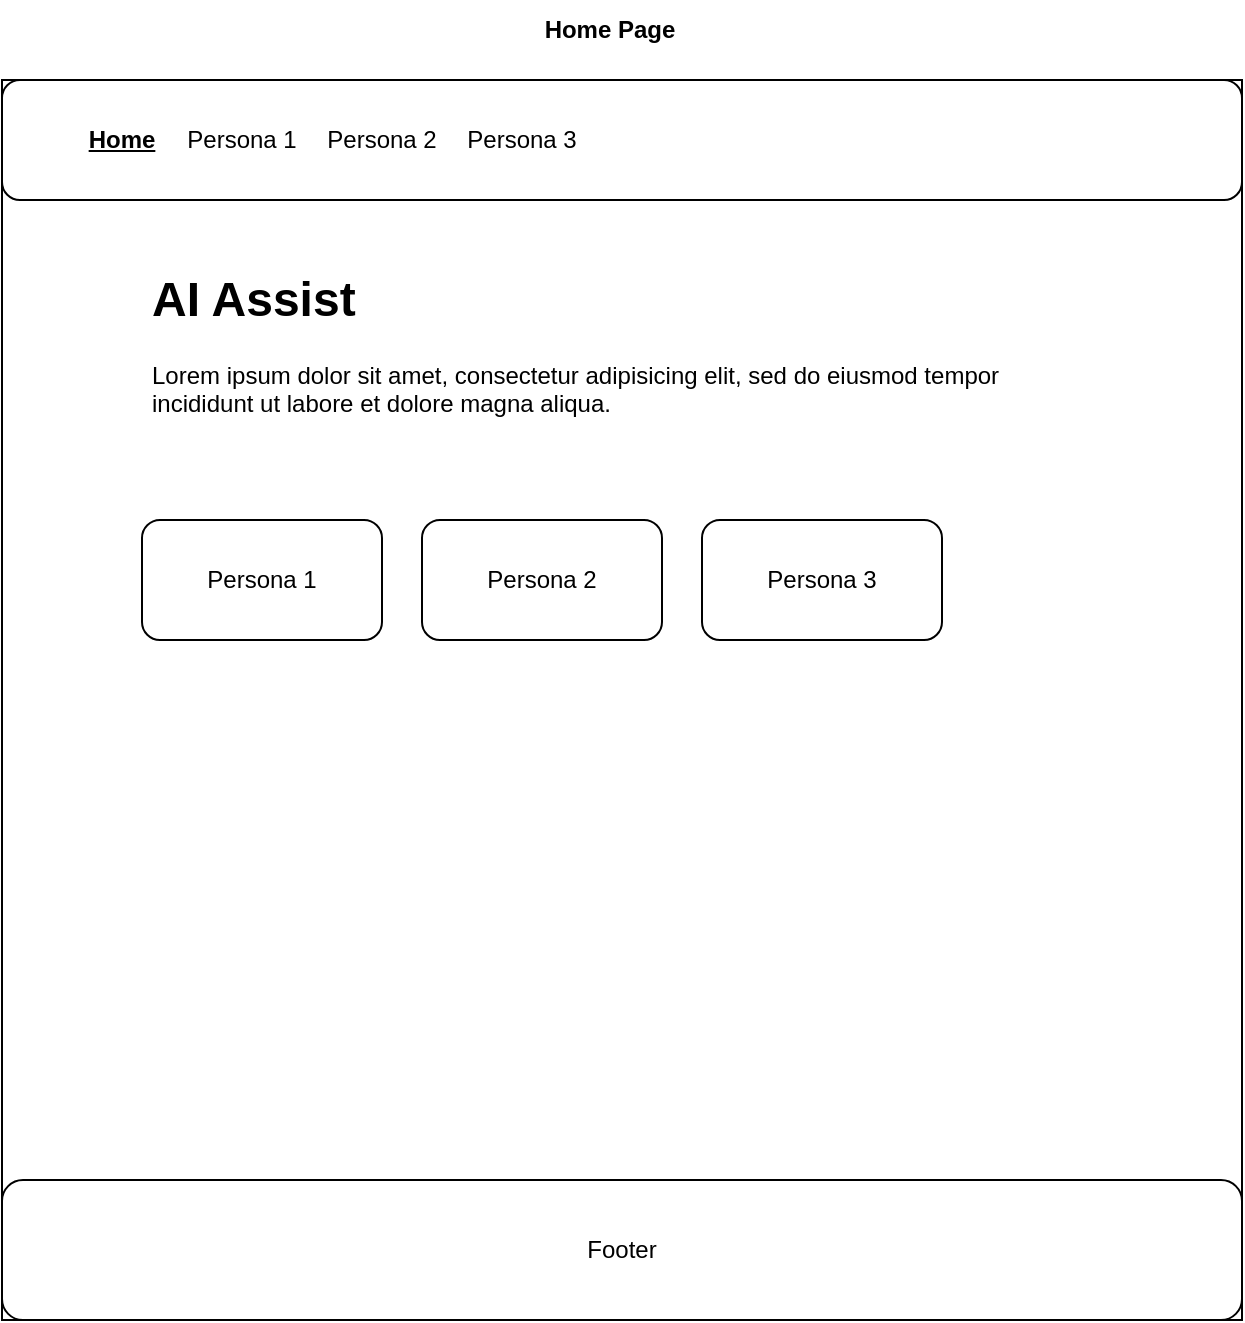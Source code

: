 <mxfile pages="2">
    <diagram name="Home" id="iQiEvG4vnDPVQSTKWCf_">
        <mxGraphModel dx="773" dy="400" grid="1" gridSize="10" guides="1" tooltips="1" connect="1" arrows="1" fold="1" page="1" pageScale="1" pageWidth="827" pageHeight="1169" math="0" shadow="0">
            <root>
                <mxCell id="0"/>
                <mxCell id="1" parent="0"/>
                <mxCell id="SdQJ0hl1IFgtTrpZfkyO-1" value="" style="group" parent="1" vertex="1" connectable="0">
                    <mxGeometry x="110" y="50" width="620" height="660" as="geometry"/>
                </mxCell>
                <mxCell id="2I650ijoj5ZnUz5y_ML5-1" value="" style="whiteSpace=wrap;html=1;aspect=fixed;" parent="SdQJ0hl1IFgtTrpZfkyO-1" vertex="1">
                    <mxGeometry y="40" width="620" height="620" as="geometry"/>
                </mxCell>
                <mxCell id="2I650ijoj5ZnUz5y_ML5-2" value="Home Page" style="text;html=1;strokeColor=none;fillColor=none;align=center;verticalAlign=middle;whiteSpace=wrap;rounded=0;fontStyle=1" parent="SdQJ0hl1IFgtTrpZfkyO-1" vertex="1">
                    <mxGeometry x="236" width="136" height="30" as="geometry"/>
                </mxCell>
                <mxCell id="2I650ijoj5ZnUz5y_ML5-3" value="" style="rounded=1;whiteSpace=wrap;html=1;" parent="SdQJ0hl1IFgtTrpZfkyO-1" vertex="1">
                    <mxGeometry y="40" width="620" height="60" as="geometry"/>
                </mxCell>
                <mxCell id="2I650ijoj5ZnUz5y_ML5-4" value="Home" style="text;html=1;strokeColor=none;fillColor=none;align=center;verticalAlign=middle;whiteSpace=wrap;rounded=0;fontStyle=5" parent="SdQJ0hl1IFgtTrpZfkyO-1" vertex="1">
                    <mxGeometry x="30" y="55" width="60" height="30" as="geometry"/>
                </mxCell>
                <mxCell id="2I650ijoj5ZnUz5y_ML5-5" value="Persona 1" style="text;html=1;strokeColor=none;fillColor=none;align=center;verticalAlign=middle;whiteSpace=wrap;rounded=0;" parent="SdQJ0hl1IFgtTrpZfkyO-1" vertex="1">
                    <mxGeometry x="90" y="55" width="60" height="30" as="geometry"/>
                </mxCell>
                <mxCell id="2I650ijoj5ZnUz5y_ML5-6" value="Persona 2" style="text;html=1;strokeColor=none;fillColor=none;align=center;verticalAlign=middle;whiteSpace=wrap;rounded=0;" parent="SdQJ0hl1IFgtTrpZfkyO-1" vertex="1">
                    <mxGeometry x="160" y="55" width="60" height="30" as="geometry"/>
                </mxCell>
                <mxCell id="2I650ijoj5ZnUz5y_ML5-7" value="Persona 3" style="text;html=1;strokeColor=none;fillColor=none;align=center;verticalAlign=middle;whiteSpace=wrap;rounded=0;" parent="SdQJ0hl1IFgtTrpZfkyO-1" vertex="1">
                    <mxGeometry x="230" y="55" width="60" height="30" as="geometry"/>
                </mxCell>
                <mxCell id="2I650ijoj5ZnUz5y_ML5-8" value="&lt;h1&gt;AI Assist&amp;nbsp;&lt;/h1&gt;&lt;p&gt;Lorem ipsum dolor sit amet, consectetur adipisicing elit, sed do eiusmod tempor incididunt ut labore et dolore magna aliqua.&lt;/p&gt;" style="text;html=1;strokeColor=none;fillColor=none;spacing=5;spacingTop=-20;whiteSpace=wrap;overflow=hidden;rounded=0;" parent="SdQJ0hl1IFgtTrpZfkyO-1" vertex="1">
                    <mxGeometry x="70" y="130" width="470" height="130" as="geometry"/>
                </mxCell>
                <mxCell id="2I650ijoj5ZnUz5y_ML5-9" value="Persona 1" style="rounded=1;whiteSpace=wrap;html=1;" parent="SdQJ0hl1IFgtTrpZfkyO-1" vertex="1">
                    <mxGeometry x="70" y="260" width="120" height="60" as="geometry"/>
                </mxCell>
                <mxCell id="2I650ijoj5ZnUz5y_ML5-10" value="Persona 2" style="rounded=1;whiteSpace=wrap;html=1;" parent="SdQJ0hl1IFgtTrpZfkyO-1" vertex="1">
                    <mxGeometry x="210" y="260" width="120" height="60" as="geometry"/>
                </mxCell>
                <mxCell id="2I650ijoj5ZnUz5y_ML5-11" value="Persona 3" style="rounded=1;whiteSpace=wrap;html=1;" parent="SdQJ0hl1IFgtTrpZfkyO-1" vertex="1">
                    <mxGeometry x="350" y="260" width="120" height="60" as="geometry"/>
                </mxCell>
                <mxCell id="2I650ijoj5ZnUz5y_ML5-12" value="Footer" style="rounded=1;whiteSpace=wrap;html=1;" parent="SdQJ0hl1IFgtTrpZfkyO-1" vertex="1">
                    <mxGeometry y="590" width="620" height="70" as="geometry"/>
                </mxCell>
            </root>
        </mxGraphModel>
    </diagram>
    <diagram id="8ttG3HNBmw9U2qiLMH5z" name="Persona">
        <mxGraphModel dx="773" dy="400" grid="1" gridSize="10" guides="1" tooltips="1" connect="1" arrows="1" fold="1" page="1" pageScale="1" pageWidth="827" pageHeight="1169" math="0" shadow="0">
            <root>
                <mxCell id="0"/>
                <mxCell id="1" parent="0"/>
                <mxCell id="-OQ2eE0lms5PH0eI2FYa-2" value="" style="whiteSpace=wrap;html=1;aspect=fixed;" parent="1" vertex="1">
                    <mxGeometry x="110" y="90" width="620" height="620" as="geometry"/>
                </mxCell>
                <mxCell id="-OQ2eE0lms5PH0eI2FYa-3" value="Persona Page" style="text;html=1;strokeColor=none;fillColor=none;align=center;verticalAlign=middle;whiteSpace=wrap;rounded=0;fontStyle=1" parent="1" vertex="1">
                    <mxGeometry x="346" y="50" width="136" height="30" as="geometry"/>
                </mxCell>
                <mxCell id="-OQ2eE0lms5PH0eI2FYa-4" value="" style="rounded=1;whiteSpace=wrap;html=1;" parent="1" vertex="1">
                    <mxGeometry x="110" y="90" width="620" height="60" as="geometry"/>
                </mxCell>
                <mxCell id="-OQ2eE0lms5PH0eI2FYa-5" value="Home" style="text;html=1;strokeColor=none;fillColor=none;align=center;verticalAlign=middle;whiteSpace=wrap;rounded=0;fontStyle=0" parent="1" vertex="1">
                    <mxGeometry x="140" y="105" width="60" height="30" as="geometry"/>
                </mxCell>
                <mxCell id="-OQ2eE0lms5PH0eI2FYa-6" value="Persona 1" style="text;html=1;strokeColor=none;fillColor=none;align=center;verticalAlign=middle;whiteSpace=wrap;rounded=0;fontStyle=5" parent="1" vertex="1">
                    <mxGeometry x="200" y="105" width="60" height="30" as="geometry"/>
                </mxCell>
                <mxCell id="-OQ2eE0lms5PH0eI2FYa-7" value="Persona 2" style="text;html=1;strokeColor=none;fillColor=none;align=center;verticalAlign=middle;whiteSpace=wrap;rounded=0;" parent="1" vertex="1">
                    <mxGeometry x="270" y="105" width="60" height="30" as="geometry"/>
                </mxCell>
                <mxCell id="-OQ2eE0lms5PH0eI2FYa-8" value="Persona 3" style="text;html=1;strokeColor=none;fillColor=none;align=center;verticalAlign=middle;whiteSpace=wrap;rounded=0;" parent="1" vertex="1">
                    <mxGeometry x="340" y="105" width="60" height="30" as="geometry"/>
                </mxCell>
                <mxCell id="-OQ2eE0lms5PH0eI2FYa-9" value="&lt;h1&gt;Persona 1&amp;nbsp;&lt;/h1&gt;&lt;p&gt;Lorem ipsum dolor sit amet, consectetur adipisicing elit, sed do eiusmod tempor incididunt ut labore et dolore magna aliqua.&lt;/p&gt;" style="text;html=1;strokeColor=none;fillColor=none;spacing=5;spacingTop=-20;whiteSpace=wrap;overflow=hidden;rounded=0;" parent="1" vertex="1">
                    <mxGeometry x="180" y="180" width="470" height="130" as="geometry"/>
                </mxCell>
                <mxCell id="-OQ2eE0lms5PH0eI2FYa-13" value="Footer" style="rounded=1;whiteSpace=wrap;html=1;" parent="1" vertex="1">
                    <mxGeometry x="110" y="640" width="620" height="70" as="geometry"/>
                </mxCell>
                <mxCell id="DFCWVkpHXBYo5XVAcEkX-1" value="" style="swimlane;startSize=0;" parent="1" vertex="1">
                    <mxGeometry x="190" y="280" width="500" height="220" as="geometry"/>
                </mxCell>
                <mxCell id="DFCWVkpHXBYo5XVAcEkX-4" value="" style="ellipse;shape=cloud;whiteSpace=wrap;html=1;" parent="DFCWVkpHXBYo5XVAcEkX-1" vertex="1">
                    <mxGeometry x="5" y="70" width="30" height="20" as="geometry"/>
                </mxCell>
                <mxCell id="DFCWVkpHXBYo5XVAcEkX-5" value="" style="shape=actor;whiteSpace=wrap;html=1;" parent="DFCWVkpHXBYo5XVAcEkX-1" vertex="1">
                    <mxGeometry x="10" y="20" width="20" height="20" as="geometry"/>
                </mxCell>
                <mxCell id="DFCWVkpHXBYo5XVAcEkX-8" value="What is the capital of Australia?" style="rounded=0;whiteSpace=wrap;html=1;fillColor=#d0cee2;strokeColor=#56517e;" parent="DFCWVkpHXBYo5XVAcEkX-1" vertex="1">
                    <mxGeometry x="40" y="10" width="440" height="40" as="geometry"/>
                </mxCell>
                <mxCell id="DFCWVkpHXBYo5XVAcEkX-2" value="Type in your query..." style="rounded=0;whiteSpace=wrap;html=1;fillColor=#f5f5f5;fontColor=#333333;strokeColor=#666666;" parent="1" vertex="1">
                    <mxGeometry x="190" y="520" width="420" height="30" as="geometry"/>
                </mxCell>
                <mxCell id="DFCWVkpHXBYo5XVAcEkX-3" value="Send" style="rounded=1;whiteSpace=wrap;html=1;fillColor=#dae8fc;strokeColor=#6c8ebf;" parent="1" vertex="1">
                    <mxGeometry x="620" y="520" width="70" height="30" as="geometry"/>
                </mxCell>
                <mxCell id="DFCWVkpHXBYo5XVAcEkX-9" value="Capital of Australia is Canberra." style="rounded=0;whiteSpace=wrap;html=1;fillColor=#b1ddf0;strokeColor=#10739e;" parent="1" vertex="1">
                    <mxGeometry x="230" y="340" width="440" height="40" as="geometry"/>
                </mxCell>
            </root>
        </mxGraphModel>
    </diagram>
</mxfile>